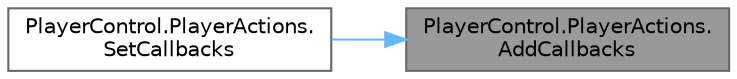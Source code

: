 digraph "PlayerControl.PlayerActions.AddCallbacks"
{
 // LATEX_PDF_SIZE
  bgcolor="transparent";
  edge [fontname=Helvetica,fontsize=10,labelfontname=Helvetica,labelfontsize=10];
  node [fontname=Helvetica,fontsize=10,shape=box,height=0.2,width=0.4];
  rankdir="RL";
  Node1 [id="Node000001",label="PlayerControl.PlayerActions.\lAddCallbacks",height=0.2,width=0.4,color="gray40", fillcolor="grey60", style="filled", fontcolor="black",tooltip=" "];
  Node1 -> Node2 [id="edge2_Node000001_Node000002",dir="back",color="steelblue1",style="solid",tooltip=" "];
  Node2 [id="Node000002",label="PlayerControl.PlayerActions.\lSetCallbacks",height=0.2,width=0.4,color="grey40", fillcolor="white", style="filled",URL="$struct_player_control_1_1_player_actions.html#ab1e59937e04aa8ff1ba4015fde01662e",tooltip=" "];
}
